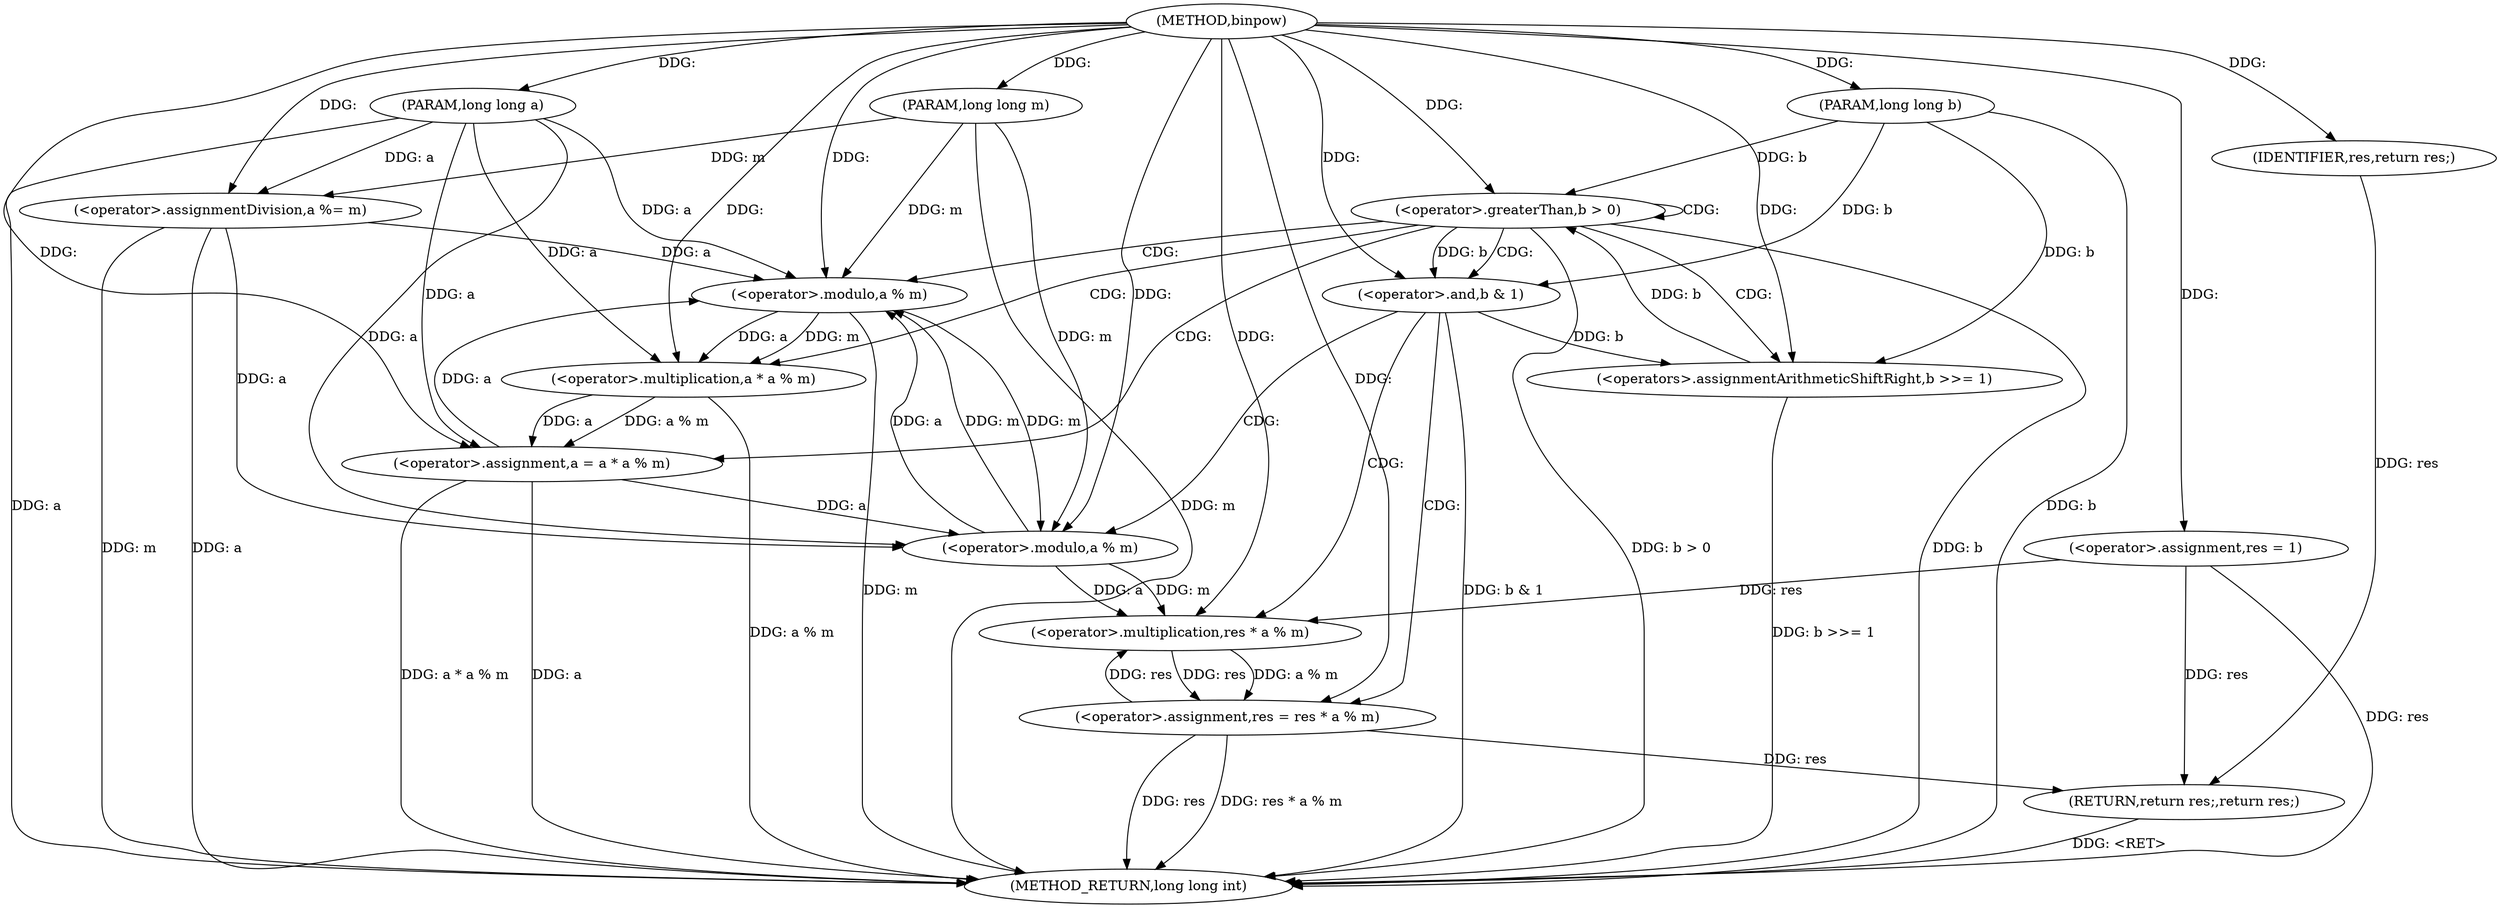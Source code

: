 digraph "binpow" {  
"1000142" [label = "(METHOD,binpow)" ]
"1000182" [label = "(METHOD_RETURN,long long int)" ]
"1000143" [label = "(PARAM,long long a)" ]
"1000144" [label = "(PARAM,long long b)" ]
"1000145" [label = "(PARAM,long long m)" ]
"1000147" [label = "(<operator>.assignmentDivision,a %= m)" ]
"1000151" [label = "(<operator>.assignment,res = 1)" ]
"1000180" [label = "(RETURN,return res;,return res;)" ]
"1000155" [label = "(<operator>.greaterThan,b > 0)" ]
"1000181" [label = "(IDENTIFIER,res,return res;)" ]
"1000170" [label = "(<operator>.assignment,a = a * a % m)" ]
"1000177" [label = "(<operators>.assignmentArithmeticShiftRight,b >>= 1)" ]
"1000160" [label = "(<operator>.and,b & 1)" ]
"1000163" [label = "(<operator>.assignment,res = res * a % m)" ]
"1000172" [label = "(<operator>.multiplication,a * a % m)" ]
"1000165" [label = "(<operator>.multiplication,res * a % m)" ]
"1000174" [label = "(<operator>.modulo,a % m)" ]
"1000167" [label = "(<operator>.modulo,a % m)" ]
  "1000180" -> "1000182"  [ label = "DDG: <RET>"] 
  "1000143" -> "1000182"  [ label = "DDG: a"] 
  "1000144" -> "1000182"  [ label = "DDG: b"] 
  "1000145" -> "1000182"  [ label = "DDG: m"] 
  "1000147" -> "1000182"  [ label = "DDG: a"] 
  "1000147" -> "1000182"  [ label = "DDG: m"] 
  "1000151" -> "1000182"  [ label = "DDG: res"] 
  "1000155" -> "1000182"  [ label = "DDG: b"] 
  "1000155" -> "1000182"  [ label = "DDG: b > 0"] 
  "1000160" -> "1000182"  [ label = "DDG: b & 1"] 
  "1000163" -> "1000182"  [ label = "DDG: res"] 
  "1000163" -> "1000182"  [ label = "DDG: res * a % m"] 
  "1000170" -> "1000182"  [ label = "DDG: a"] 
  "1000174" -> "1000182"  [ label = "DDG: m"] 
  "1000172" -> "1000182"  [ label = "DDG: a % m"] 
  "1000170" -> "1000182"  [ label = "DDG: a * a % m"] 
  "1000177" -> "1000182"  [ label = "DDG: b >>= 1"] 
  "1000142" -> "1000143"  [ label = "DDG: "] 
  "1000142" -> "1000144"  [ label = "DDG: "] 
  "1000142" -> "1000145"  [ label = "DDG: "] 
  "1000145" -> "1000147"  [ label = "DDG: m"] 
  "1000142" -> "1000147"  [ label = "DDG: "] 
  "1000142" -> "1000151"  [ label = "DDG: "] 
  "1000181" -> "1000180"  [ label = "DDG: res"] 
  "1000151" -> "1000180"  [ label = "DDG: res"] 
  "1000163" -> "1000180"  [ label = "DDG: res"] 
  "1000143" -> "1000147"  [ label = "DDG: a"] 
  "1000142" -> "1000181"  [ label = "DDG: "] 
  "1000177" -> "1000155"  [ label = "DDG: b"] 
  "1000144" -> "1000155"  [ label = "DDG: b"] 
  "1000142" -> "1000155"  [ label = "DDG: "] 
  "1000172" -> "1000170"  [ label = "DDG: a % m"] 
  "1000172" -> "1000170"  [ label = "DDG: a"] 
  "1000165" -> "1000163"  [ label = "DDG: a % m"] 
  "1000165" -> "1000163"  [ label = "DDG: res"] 
  "1000143" -> "1000170"  [ label = "DDG: a"] 
  "1000142" -> "1000170"  [ label = "DDG: "] 
  "1000160" -> "1000177"  [ label = "DDG: b"] 
  "1000144" -> "1000177"  [ label = "DDG: b"] 
  "1000142" -> "1000177"  [ label = "DDG: "] 
  "1000155" -> "1000160"  [ label = "DDG: b"] 
  "1000144" -> "1000160"  [ label = "DDG: b"] 
  "1000142" -> "1000160"  [ label = "DDG: "] 
  "1000142" -> "1000163"  [ label = "DDG: "] 
  "1000174" -> "1000172"  [ label = "DDG: a"] 
  "1000143" -> "1000172"  [ label = "DDG: a"] 
  "1000142" -> "1000172"  [ label = "DDG: "] 
  "1000174" -> "1000172"  [ label = "DDG: m"] 
  "1000151" -> "1000165"  [ label = "DDG: res"] 
  "1000163" -> "1000165"  [ label = "DDG: res"] 
  "1000142" -> "1000165"  [ label = "DDG: "] 
  "1000167" -> "1000165"  [ label = "DDG: a"] 
  "1000167" -> "1000165"  [ label = "DDG: m"] 
  "1000147" -> "1000174"  [ label = "DDG: a"] 
  "1000167" -> "1000174"  [ label = "DDG: a"] 
  "1000170" -> "1000174"  [ label = "DDG: a"] 
  "1000143" -> "1000174"  [ label = "DDG: a"] 
  "1000142" -> "1000174"  [ label = "DDG: "] 
  "1000167" -> "1000174"  [ label = "DDG: m"] 
  "1000145" -> "1000174"  [ label = "DDG: m"] 
  "1000147" -> "1000167"  [ label = "DDG: a"] 
  "1000170" -> "1000167"  [ label = "DDG: a"] 
  "1000143" -> "1000167"  [ label = "DDG: a"] 
  "1000142" -> "1000167"  [ label = "DDG: "] 
  "1000174" -> "1000167"  [ label = "DDG: m"] 
  "1000145" -> "1000167"  [ label = "DDG: m"] 
  "1000155" -> "1000155"  [ label = "CDG: "] 
  "1000155" -> "1000160"  [ label = "CDG: "] 
  "1000155" -> "1000170"  [ label = "CDG: "] 
  "1000155" -> "1000177"  [ label = "CDG: "] 
  "1000155" -> "1000174"  [ label = "CDG: "] 
  "1000155" -> "1000172"  [ label = "CDG: "] 
  "1000160" -> "1000163"  [ label = "CDG: "] 
  "1000160" -> "1000167"  [ label = "CDG: "] 
  "1000160" -> "1000165"  [ label = "CDG: "] 
}
